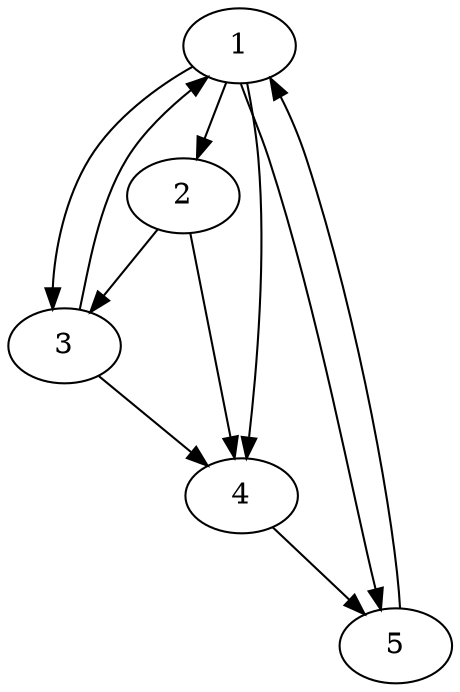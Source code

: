 strict digraph {
1;
2;
3;
4;
5;

1 -> 2;
2 -> 3;
3 -> 1;
1 -> 3;
3 -> 4;
1 -> 4;
2 -> 4;
4 -> 5;
1 -> 5;
5 -> 1;
}